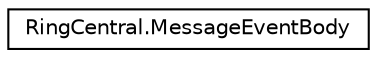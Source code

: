 digraph "Graphical Class Hierarchy"
{
 // LATEX_PDF_SIZE
  edge [fontname="Helvetica",fontsize="10",labelfontname="Helvetica",labelfontsize="10"];
  node [fontname="Helvetica",fontsize="10",shape=record];
  rankdir="LR";
  Node0 [label="RingCentral.MessageEventBody",height=0.2,width=0.4,color="black", fillcolor="white", style="filled",URL="$classRingCentral_1_1MessageEventBody.html",tooltip="Notification payload body"];
}
